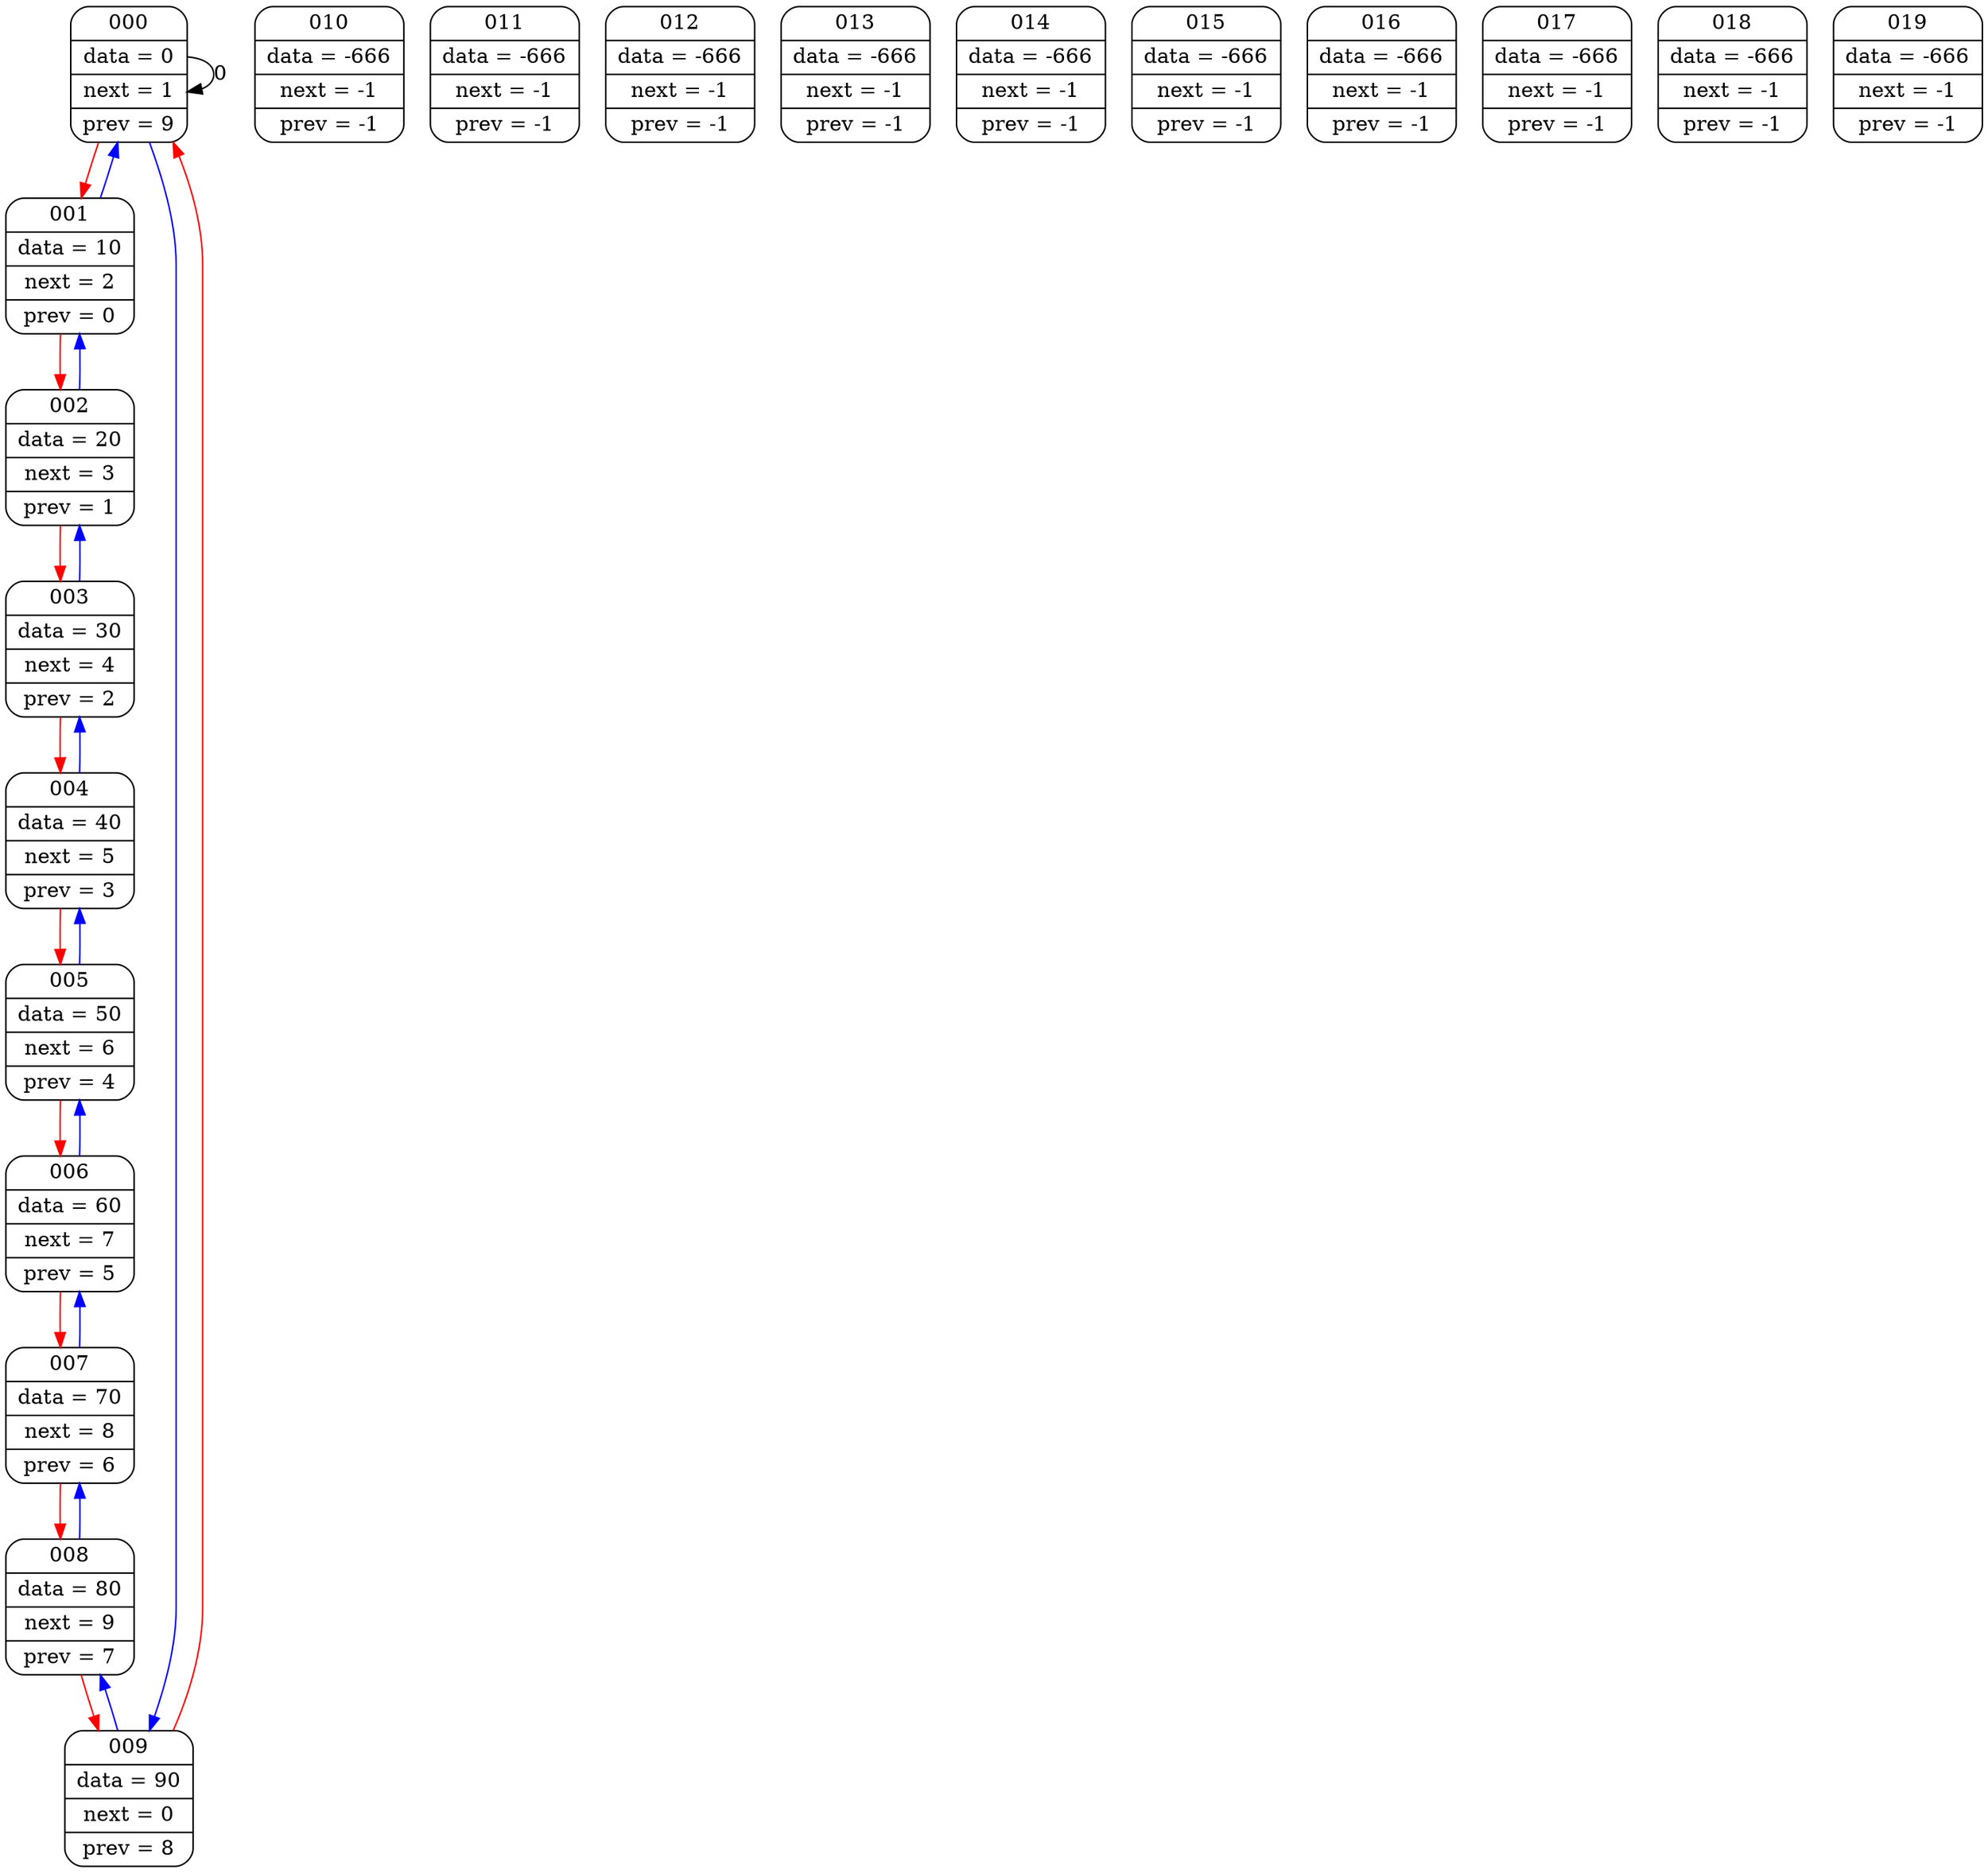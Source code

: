 digraph {
	node000 [shape = Mrecord; label = " { 000 | data = 0 | next = 1 | prev = 9 } " ];
	node001 [shape = Mrecord; label = " { 001 | data = 10 | next = 2 | prev = 0 } " ];
	node002 [shape = Mrecord; label = " { 002 | data = 20 | next = 3 | prev = 1 } " ];
	node003 [shape = Mrecord; label = " { 003 | data = 30 | next = 4 | prev = 2 } " ];
	node004 [shape = Mrecord; label = " { 004 | data = 40 | next = 5 | prev = 3 } " ];
	node005 [shape = Mrecord; label = " { 005 | data = 50 | next = 6 | prev = 4 } " ];
	node006 [shape = Mrecord; label = " { 006 | data = 60 | next = 7 | prev = 5 } " ];
	node007 [shape = Mrecord; label = " { 007 | data = 70 | next = 8 | prev = 6 } " ];
	node008 [shape = Mrecord; label = " { 008 | data = 80 | next = 9 | prev = 7 } " ];
	node009 [shape = Mrecord; label = " { 009 | data = 90 | next = 0 | prev = 8 } " ];
	node010 [shape = Mrecord; label = " { 010 | data = -666 | next = -1 | prev = -1 } " ];
	node011 [shape = Mrecord; label = " { 011 | data = -666 | next = -1 | prev = -1 } " ];
	node012 [shape = Mrecord; label = " { 012 | data = -666 | next = -1 | prev = -1 } " ];
	node013 [shape = Mrecord; label = " { 013 | data = -666 | next = -1 | prev = -1 } " ];
	node014 [shape = Mrecord; label = " { 014 | data = -666 | next = -1 | prev = -1 } " ];
	node015 [shape = Mrecord; label = " { 015 | data = -666 | next = -1 | prev = -1 } " ];
	node016 [shape = Mrecord; label = " { 016 | data = -666 | next = -1 | prev = -1 } " ];
	node017 [shape = Mrecord; label = " { 017 | data = -666 | next = -1 | prev = -1 } " ];
	node018 [shape = Mrecord; label = " { 018 | data = -666 | next = -1 | prev = -1 } " ];
	node019 [shape = Mrecord; label = " { 019 | data = -666 | next = -1 | prev = -1 } " ];

	node000 -> node000 [label = "0"];
	node000 -> node001 [ color = red; ];
	node001 -> node002 [ color = red; ];
	node002 -> node003 [ color = red; ];
	node003 -> node004 [ color = red; ];
	node004 -> node005 [ color = red; ];
	node005 -> node006 [ color = red; ];
	node006 -> node007 [ color = red; ];
	node007 -> node008 [ color = red; ];
	node008 -> node009 [ color = red; ];
	node009 -> node000 [ color = red; ];

	node000 -> node009 [ color = blue; ];
	node001 -> node000 [ color = blue; ];
	node002 -> node001 [ color = blue; ];
	node003 -> node002 [ color = blue; ];
	node004 -> node003 [ color = blue; ];
	node005 -> node004 [ color = blue; ];
	node006 -> node005 [ color = blue; ];
	node007 -> node006 [ color = blue; ];
	node008 -> node007 [ color = blue; ];
	node009 -> node008 [ color = blue; ];
}
